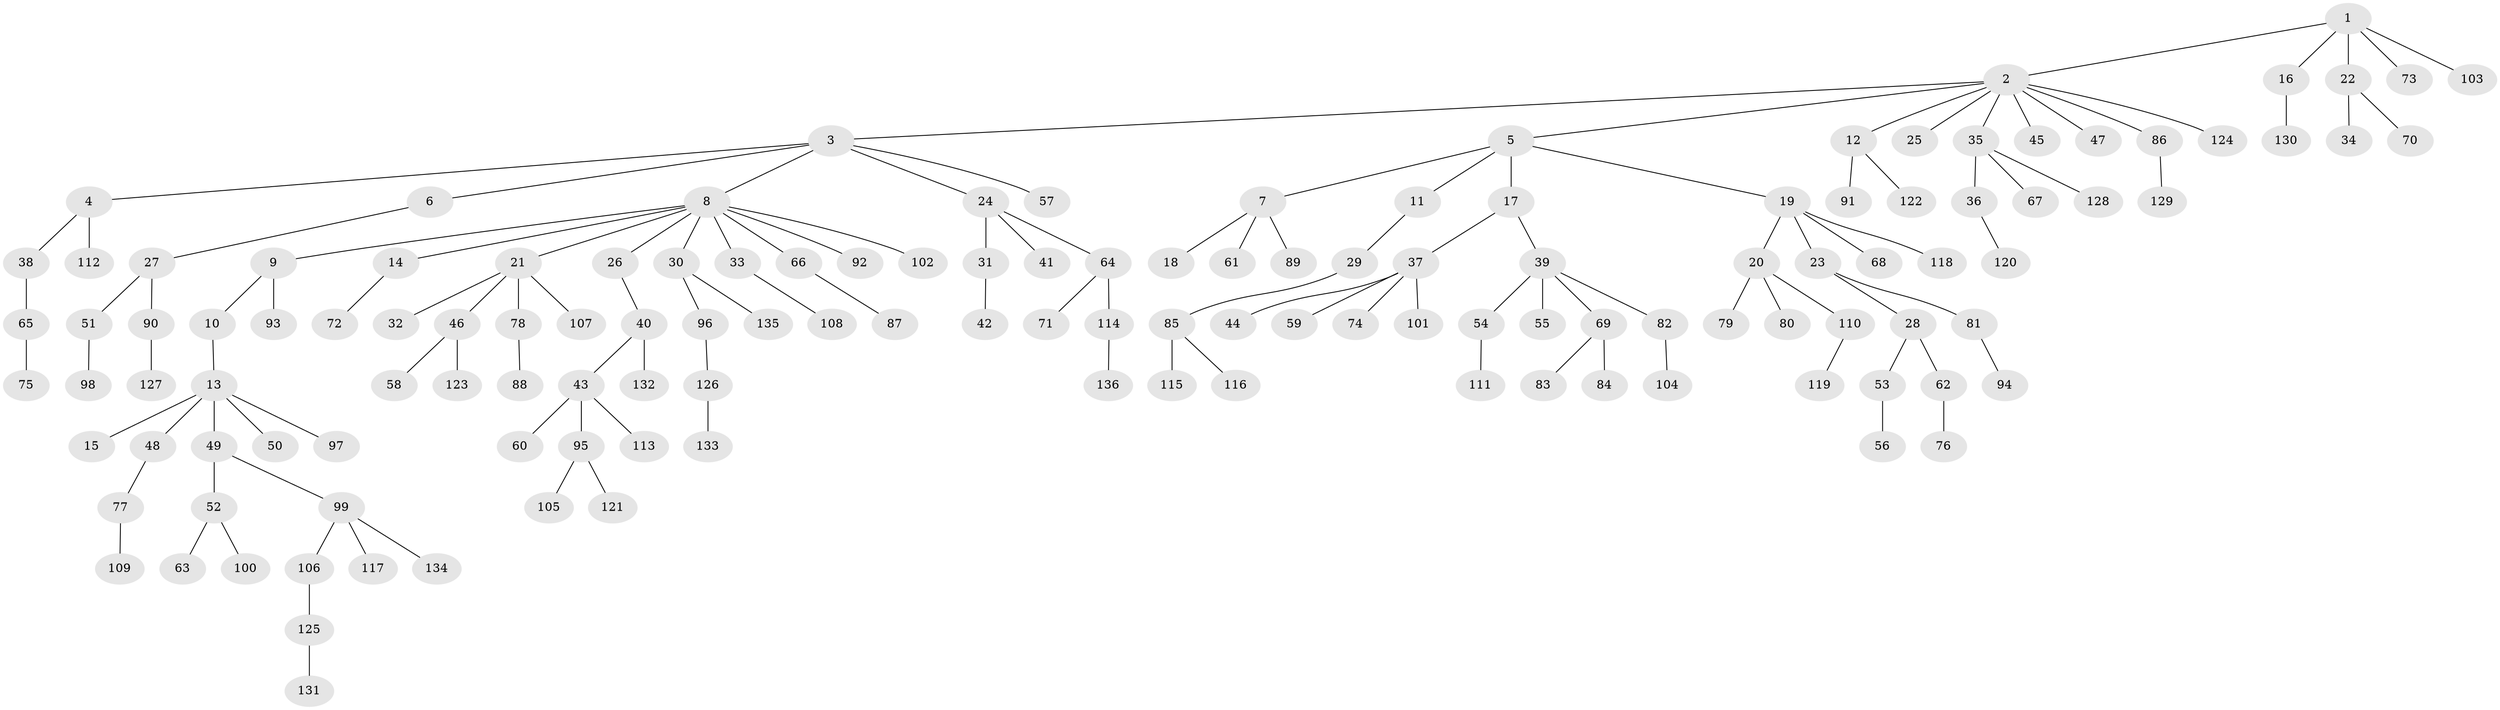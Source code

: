// Generated by graph-tools (version 1.1) at 2025/15/03/09/25 04:15:33]
// undirected, 136 vertices, 135 edges
graph export_dot {
graph [start="1"]
  node [color=gray90,style=filled];
  1;
  2;
  3;
  4;
  5;
  6;
  7;
  8;
  9;
  10;
  11;
  12;
  13;
  14;
  15;
  16;
  17;
  18;
  19;
  20;
  21;
  22;
  23;
  24;
  25;
  26;
  27;
  28;
  29;
  30;
  31;
  32;
  33;
  34;
  35;
  36;
  37;
  38;
  39;
  40;
  41;
  42;
  43;
  44;
  45;
  46;
  47;
  48;
  49;
  50;
  51;
  52;
  53;
  54;
  55;
  56;
  57;
  58;
  59;
  60;
  61;
  62;
  63;
  64;
  65;
  66;
  67;
  68;
  69;
  70;
  71;
  72;
  73;
  74;
  75;
  76;
  77;
  78;
  79;
  80;
  81;
  82;
  83;
  84;
  85;
  86;
  87;
  88;
  89;
  90;
  91;
  92;
  93;
  94;
  95;
  96;
  97;
  98;
  99;
  100;
  101;
  102;
  103;
  104;
  105;
  106;
  107;
  108;
  109;
  110;
  111;
  112;
  113;
  114;
  115;
  116;
  117;
  118;
  119;
  120;
  121;
  122;
  123;
  124;
  125;
  126;
  127;
  128;
  129;
  130;
  131;
  132;
  133;
  134;
  135;
  136;
  1 -- 2;
  1 -- 16;
  1 -- 22;
  1 -- 73;
  1 -- 103;
  2 -- 3;
  2 -- 5;
  2 -- 12;
  2 -- 25;
  2 -- 35;
  2 -- 45;
  2 -- 47;
  2 -- 86;
  2 -- 124;
  3 -- 4;
  3 -- 6;
  3 -- 8;
  3 -- 24;
  3 -- 57;
  4 -- 38;
  4 -- 112;
  5 -- 7;
  5 -- 11;
  5 -- 17;
  5 -- 19;
  6 -- 27;
  7 -- 18;
  7 -- 61;
  7 -- 89;
  8 -- 9;
  8 -- 14;
  8 -- 21;
  8 -- 26;
  8 -- 30;
  8 -- 33;
  8 -- 66;
  8 -- 92;
  8 -- 102;
  9 -- 10;
  9 -- 93;
  10 -- 13;
  11 -- 29;
  12 -- 91;
  12 -- 122;
  13 -- 15;
  13 -- 48;
  13 -- 49;
  13 -- 50;
  13 -- 97;
  14 -- 72;
  16 -- 130;
  17 -- 37;
  17 -- 39;
  19 -- 20;
  19 -- 23;
  19 -- 68;
  19 -- 118;
  20 -- 79;
  20 -- 80;
  20 -- 110;
  21 -- 32;
  21 -- 46;
  21 -- 78;
  21 -- 107;
  22 -- 34;
  22 -- 70;
  23 -- 28;
  23 -- 81;
  24 -- 31;
  24 -- 41;
  24 -- 64;
  26 -- 40;
  27 -- 51;
  27 -- 90;
  28 -- 53;
  28 -- 62;
  29 -- 85;
  30 -- 96;
  30 -- 135;
  31 -- 42;
  33 -- 108;
  35 -- 36;
  35 -- 67;
  35 -- 128;
  36 -- 120;
  37 -- 44;
  37 -- 59;
  37 -- 74;
  37 -- 101;
  38 -- 65;
  39 -- 54;
  39 -- 55;
  39 -- 69;
  39 -- 82;
  40 -- 43;
  40 -- 132;
  43 -- 60;
  43 -- 95;
  43 -- 113;
  46 -- 58;
  46 -- 123;
  48 -- 77;
  49 -- 52;
  49 -- 99;
  51 -- 98;
  52 -- 63;
  52 -- 100;
  53 -- 56;
  54 -- 111;
  62 -- 76;
  64 -- 71;
  64 -- 114;
  65 -- 75;
  66 -- 87;
  69 -- 83;
  69 -- 84;
  77 -- 109;
  78 -- 88;
  81 -- 94;
  82 -- 104;
  85 -- 115;
  85 -- 116;
  86 -- 129;
  90 -- 127;
  95 -- 105;
  95 -- 121;
  96 -- 126;
  99 -- 106;
  99 -- 117;
  99 -- 134;
  106 -- 125;
  110 -- 119;
  114 -- 136;
  125 -- 131;
  126 -- 133;
}
